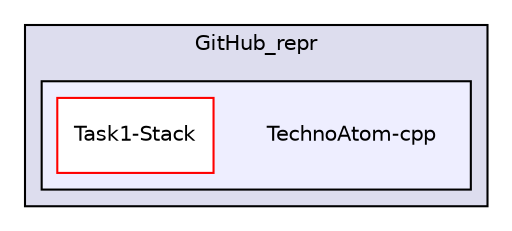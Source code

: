 digraph "C:/GitHub_repr/TechnoAtom-cpp" {
  compound=true
  node [ fontsize="10", fontname="Helvetica"];
  edge [ labelfontsize="10", labelfontname="Helvetica"];
  subgraph clusterdir_ebaf227da311181dbf462f3e9d6f7103 {
    graph [ bgcolor="#ddddee", pencolor="black", label="GitHub_repr" fontname="Helvetica", fontsize="10", URL="dir_ebaf227da311181dbf462f3e9d6f7103.html"]
  subgraph clusterdir_9c51c48bb16cd40bfe580a125881f6b9 {
    graph [ bgcolor="#eeeeff", pencolor="black", label="" URL="dir_9c51c48bb16cd40bfe580a125881f6b9.html"];
    dir_9c51c48bb16cd40bfe580a125881f6b9 [shape=plaintext label="TechnoAtom-cpp"];
    dir_ad94f232f2b5474a09d694d32296c46f [shape=box label="Task1-Stack" color="red" fillcolor="white" style="filled" URL="dir_ad94f232f2b5474a09d694d32296c46f.html"];
  }
  }
}
